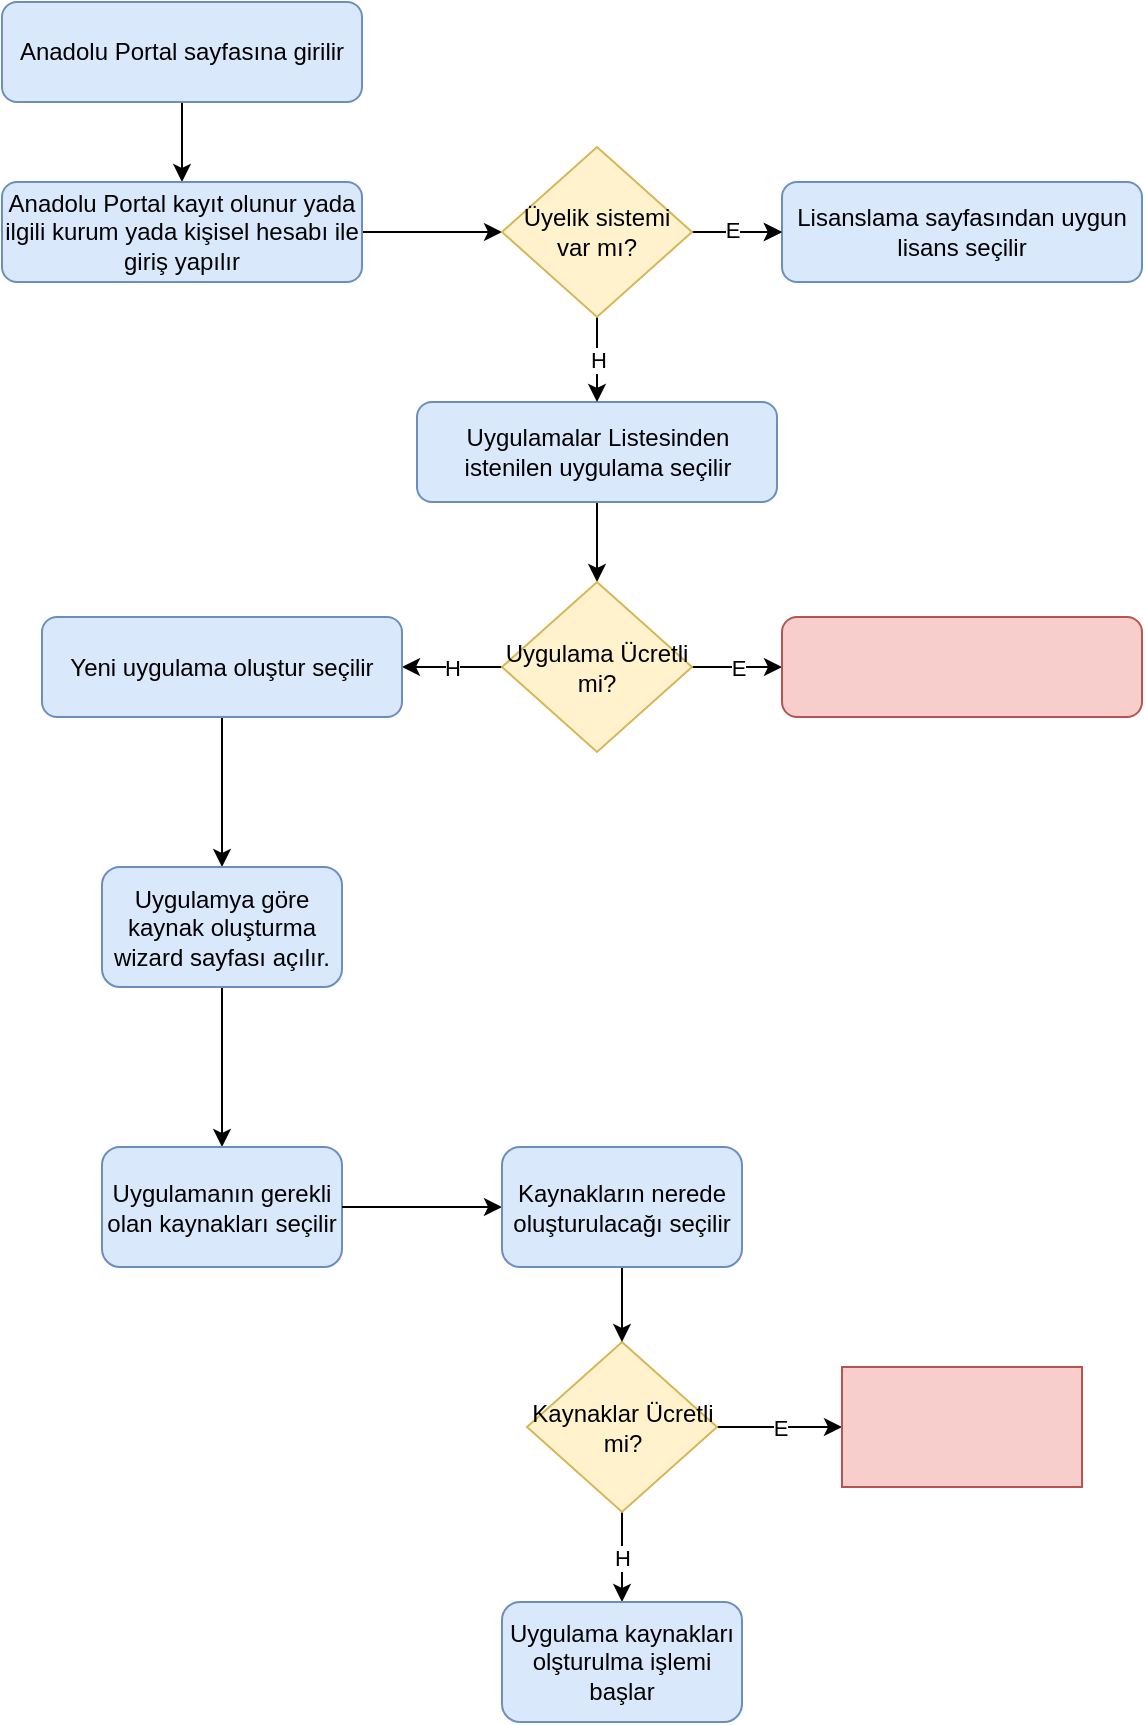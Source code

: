 <mxfile version="25.0.3">
  <diagram name="Page-1" id="HAGypm2r5l2I8XSqSqDT">
    <mxGraphModel dx="1434" dy="795" grid="1" gridSize="10" guides="1" tooltips="1" connect="1" arrows="1" fold="1" page="1" pageScale="1" pageWidth="850" pageHeight="1100" math="0" shadow="0">
      <root>
        <mxCell id="0" />
        <mxCell id="1" parent="0" />
        <mxCell id="keby2HuT6lO37wSdmU5G-3" value="" style="edgeStyle=orthogonalEdgeStyle;rounded=0;orthogonalLoop=1;jettySize=auto;html=1;" parent="1" source="keby2HuT6lO37wSdmU5G-1" target="keby2HuT6lO37wSdmU5G-2" edge="1">
          <mxGeometry relative="1" as="geometry" />
        </mxCell>
        <mxCell id="keby2HuT6lO37wSdmU5G-1" value="Anadolu Portal sayfasına girilir" style="rounded=1;whiteSpace=wrap;html=1;fillColor=#dae8fc;strokeColor=#6c8ebf;" parent="1" vertex="1">
          <mxGeometry x="100" y="30" width="180" height="50" as="geometry" />
        </mxCell>
        <mxCell id="keby2HuT6lO37wSdmU5G-9" value="" style="edgeStyle=orthogonalEdgeStyle;rounded=0;orthogonalLoop=1;jettySize=auto;html=1;" parent="1" source="keby2HuT6lO37wSdmU5G-2" target="keby2HuT6lO37wSdmU5G-8" edge="1">
          <mxGeometry relative="1" as="geometry" />
        </mxCell>
        <mxCell id="keby2HuT6lO37wSdmU5G-2" value="Anadolu Portal kayıt olunur yada ilgili kurum yada kişisel hesabı ile giriş yapılır" style="rounded=1;whiteSpace=wrap;html=1;fillColor=#dae8fc;strokeColor=#6c8ebf;" parent="1" vertex="1">
          <mxGeometry x="100" y="120" width="180" height="50" as="geometry" />
        </mxCell>
        <mxCell id="keby2HuT6lO37wSdmU5G-15" value="" style="edgeStyle=orthogonalEdgeStyle;rounded=0;orthogonalLoop=1;jettySize=auto;html=1;" parent="1" source="keby2HuT6lO37wSdmU5G-4" target="keby2HuT6lO37wSdmU5G-14" edge="1">
          <mxGeometry relative="1" as="geometry" />
        </mxCell>
        <mxCell id="keby2HuT6lO37wSdmU5G-4" value="Uygulamalar Listesinden istenilen uygulama seçilir" style="rounded=1;whiteSpace=wrap;html=1;fillColor=#dae8fc;strokeColor=#6c8ebf;" parent="1" vertex="1">
          <mxGeometry x="307.5" y="230" width="180" height="50" as="geometry" />
        </mxCell>
        <mxCell id="keby2HuT6lO37wSdmU5G-6" value="Lisanslama sayfasından uygun lisans seçilir" style="rounded=1;whiteSpace=wrap;html=1;fillColor=#dae8fc;strokeColor=#6c8ebf;" parent="1" vertex="1">
          <mxGeometry x="490" y="120" width="180" height="50" as="geometry" />
        </mxCell>
        <mxCell id="keby2HuT6lO37wSdmU5G-10" value="" style="edgeStyle=orthogonalEdgeStyle;rounded=0;orthogonalLoop=1;jettySize=auto;html=1;" parent="1" source="keby2HuT6lO37wSdmU5G-8" target="keby2HuT6lO37wSdmU5G-6" edge="1">
          <mxGeometry relative="1" as="geometry" />
        </mxCell>
        <mxCell id="keby2HuT6lO37wSdmU5G-11" value="" style="edgeStyle=orthogonalEdgeStyle;rounded=0;orthogonalLoop=1;jettySize=auto;html=1;" parent="1" source="keby2HuT6lO37wSdmU5G-8" target="keby2HuT6lO37wSdmU5G-6" edge="1">
          <mxGeometry relative="1" as="geometry" />
        </mxCell>
        <mxCell id="keby2HuT6lO37wSdmU5G-13" value="E" style="edgeLabel;html=1;align=center;verticalAlign=middle;resizable=0;points=[];" parent="keby2HuT6lO37wSdmU5G-11" vertex="1" connectable="0">
          <mxGeometry x="-0.111" y="1" relative="1" as="geometry">
            <mxPoint as="offset" />
          </mxGeometry>
        </mxCell>
        <mxCell id="keby2HuT6lO37wSdmU5G-12" value="H" style="edgeStyle=orthogonalEdgeStyle;rounded=0;orthogonalLoop=1;jettySize=auto;html=1;" parent="1" source="keby2HuT6lO37wSdmU5G-8" target="keby2HuT6lO37wSdmU5G-4" edge="1">
          <mxGeometry relative="1" as="geometry">
            <mxPoint x="397.5" y="240" as="targetPoint" />
            <Array as="points">
              <mxPoint x="398" y="240" />
            </Array>
          </mxGeometry>
        </mxCell>
        <mxCell id="keby2HuT6lO37wSdmU5G-8" value="Üyelik sistemi var mı?" style="rhombus;whiteSpace=wrap;html=1;fillColor=#fff2cc;strokeColor=#d6b656;" parent="1" vertex="1">
          <mxGeometry x="350" y="102.5" width="95" height="85" as="geometry" />
        </mxCell>
        <mxCell id="keby2HuT6lO37wSdmU5G-17" value="E" style="edgeStyle=orthogonalEdgeStyle;rounded=0;orthogonalLoop=1;jettySize=auto;html=1;" parent="1" source="keby2HuT6lO37wSdmU5G-14" target="keby2HuT6lO37wSdmU5G-16" edge="1">
          <mxGeometry relative="1" as="geometry" />
        </mxCell>
        <mxCell id="keby2HuT6lO37wSdmU5G-20" value="H" style="edgeStyle=orthogonalEdgeStyle;rounded=0;orthogonalLoop=1;jettySize=auto;html=1;" parent="1" source="keby2HuT6lO37wSdmU5G-14" target="keby2HuT6lO37wSdmU5G-18" edge="1">
          <mxGeometry relative="1" as="geometry" />
        </mxCell>
        <mxCell id="keby2HuT6lO37wSdmU5G-14" value="Uygulama Ücretli mi?" style="rhombus;whiteSpace=wrap;html=1;fillColor=#fff2cc;strokeColor=#d6b656;" parent="1" vertex="1">
          <mxGeometry x="350" y="320" width="95" height="85" as="geometry" />
        </mxCell>
        <mxCell id="keby2HuT6lO37wSdmU5G-16" value="" style="rounded=1;whiteSpace=wrap;html=1;fillColor=#f8cecc;strokeColor=#b85450;" parent="1" vertex="1">
          <mxGeometry x="490" y="337.5" width="180" height="50" as="geometry" />
        </mxCell>
        <mxCell id="keby2HuT6lO37wSdmU5G-22" value="" style="edgeStyle=orthogonalEdgeStyle;rounded=0;orthogonalLoop=1;jettySize=auto;html=1;" parent="1" source="keby2HuT6lO37wSdmU5G-18" target="keby2HuT6lO37wSdmU5G-21" edge="1">
          <mxGeometry relative="1" as="geometry" />
        </mxCell>
        <mxCell id="keby2HuT6lO37wSdmU5G-18" value="Yeni uygulama oluştur seçilir" style="rounded=1;whiteSpace=wrap;html=1;fillColor=#dae8fc;strokeColor=#6c8ebf;" parent="1" vertex="1">
          <mxGeometry x="120" y="337.5" width="180" height="50" as="geometry" />
        </mxCell>
        <mxCell id="keby2HuT6lO37wSdmU5G-24" value="" style="edgeStyle=orthogonalEdgeStyle;rounded=0;orthogonalLoop=1;jettySize=auto;html=1;" parent="1" source="keby2HuT6lO37wSdmU5G-21" target="keby2HuT6lO37wSdmU5G-23" edge="1">
          <mxGeometry relative="1" as="geometry" />
        </mxCell>
        <mxCell id="keby2HuT6lO37wSdmU5G-21" value="Uygulamya göre kaynak oluşturma wizard sayfası açılır." style="whiteSpace=wrap;html=1;fillColor=#dae8fc;strokeColor=#6c8ebf;rounded=1;" parent="1" vertex="1">
          <mxGeometry x="150" y="462.5" width="120" height="60" as="geometry" />
        </mxCell>
        <mxCell id="keby2HuT6lO37wSdmU5G-26" value="H" style="edgeStyle=orthogonalEdgeStyle;rounded=0;orthogonalLoop=1;jettySize=auto;html=1;" parent="1" source="keby2HuT6lO37wSdmU5G-27" target="keby2HuT6lO37wSdmU5G-25" edge="1">
          <mxGeometry relative="1" as="geometry" />
        </mxCell>
        <mxCell id="keby2HuT6lO37wSdmU5G-23" value="Uygulamanın gerekli olan kaynakları seçilir" style="whiteSpace=wrap;html=1;fillColor=#dae8fc;strokeColor=#6c8ebf;rounded=1;" parent="1" vertex="1">
          <mxGeometry x="150" y="602.5" width="120" height="60" as="geometry" />
        </mxCell>
        <mxCell id="keby2HuT6lO37wSdmU5G-25" value="Uygulama kaynakları olşturulma işlemi başlar" style="whiteSpace=wrap;html=1;fillColor=#dae8fc;strokeColor=#6c8ebf;rounded=1;" parent="1" vertex="1">
          <mxGeometry x="350" y="830" width="120" height="60" as="geometry" />
        </mxCell>
        <mxCell id="keby2HuT6lO37wSdmU5G-28" value="" style="edgeStyle=orthogonalEdgeStyle;rounded=0;orthogonalLoop=1;jettySize=auto;html=1;entryX=0;entryY=0.5;entryDx=0;entryDy=0;" parent="1" source="keby2HuT6lO37wSdmU5G-23" target="keby2HuT6lO37wSdmU5G-32" edge="1">
          <mxGeometry relative="1" as="geometry">
            <mxPoint x="270" y="633" as="sourcePoint" />
            <mxPoint x="480" y="620" as="targetPoint" />
          </mxGeometry>
        </mxCell>
        <mxCell id="keby2HuT6lO37wSdmU5G-30" value="E" style="edgeStyle=orthogonalEdgeStyle;rounded=0;orthogonalLoop=1;jettySize=auto;html=1;" parent="1" source="keby2HuT6lO37wSdmU5G-27" target="keby2HuT6lO37wSdmU5G-29" edge="1">
          <mxGeometry relative="1" as="geometry" />
        </mxCell>
        <mxCell id="keby2HuT6lO37wSdmU5G-27" value="Kaynaklar Ücretli mi?" style="rhombus;whiteSpace=wrap;html=1;fillColor=#fff2cc;strokeColor=#d6b656;" parent="1" vertex="1">
          <mxGeometry x="362.5" y="700" width="95" height="85" as="geometry" />
        </mxCell>
        <mxCell id="keby2HuT6lO37wSdmU5G-29" value="" style="whiteSpace=wrap;html=1;fillColor=#f8cecc;strokeColor=#b85450;" parent="1" vertex="1">
          <mxGeometry x="520" y="712.5" width="120" height="60" as="geometry" />
        </mxCell>
        <mxCell id="keby2HuT6lO37wSdmU5G-33" value="" style="edgeStyle=orthogonalEdgeStyle;rounded=0;orthogonalLoop=1;jettySize=auto;html=1;" parent="1" source="keby2HuT6lO37wSdmU5G-32" target="keby2HuT6lO37wSdmU5G-27" edge="1">
          <mxGeometry relative="1" as="geometry" />
        </mxCell>
        <mxCell id="keby2HuT6lO37wSdmU5G-32" value="Kaynakların nerede oluşturulacağı seçilir" style="whiteSpace=wrap;html=1;fillColor=#dae8fc;strokeColor=#6c8ebf;rounded=1;" parent="1" vertex="1">
          <mxGeometry x="350" y="602.5" width="120" height="60" as="geometry" />
        </mxCell>
      </root>
    </mxGraphModel>
  </diagram>
</mxfile>
